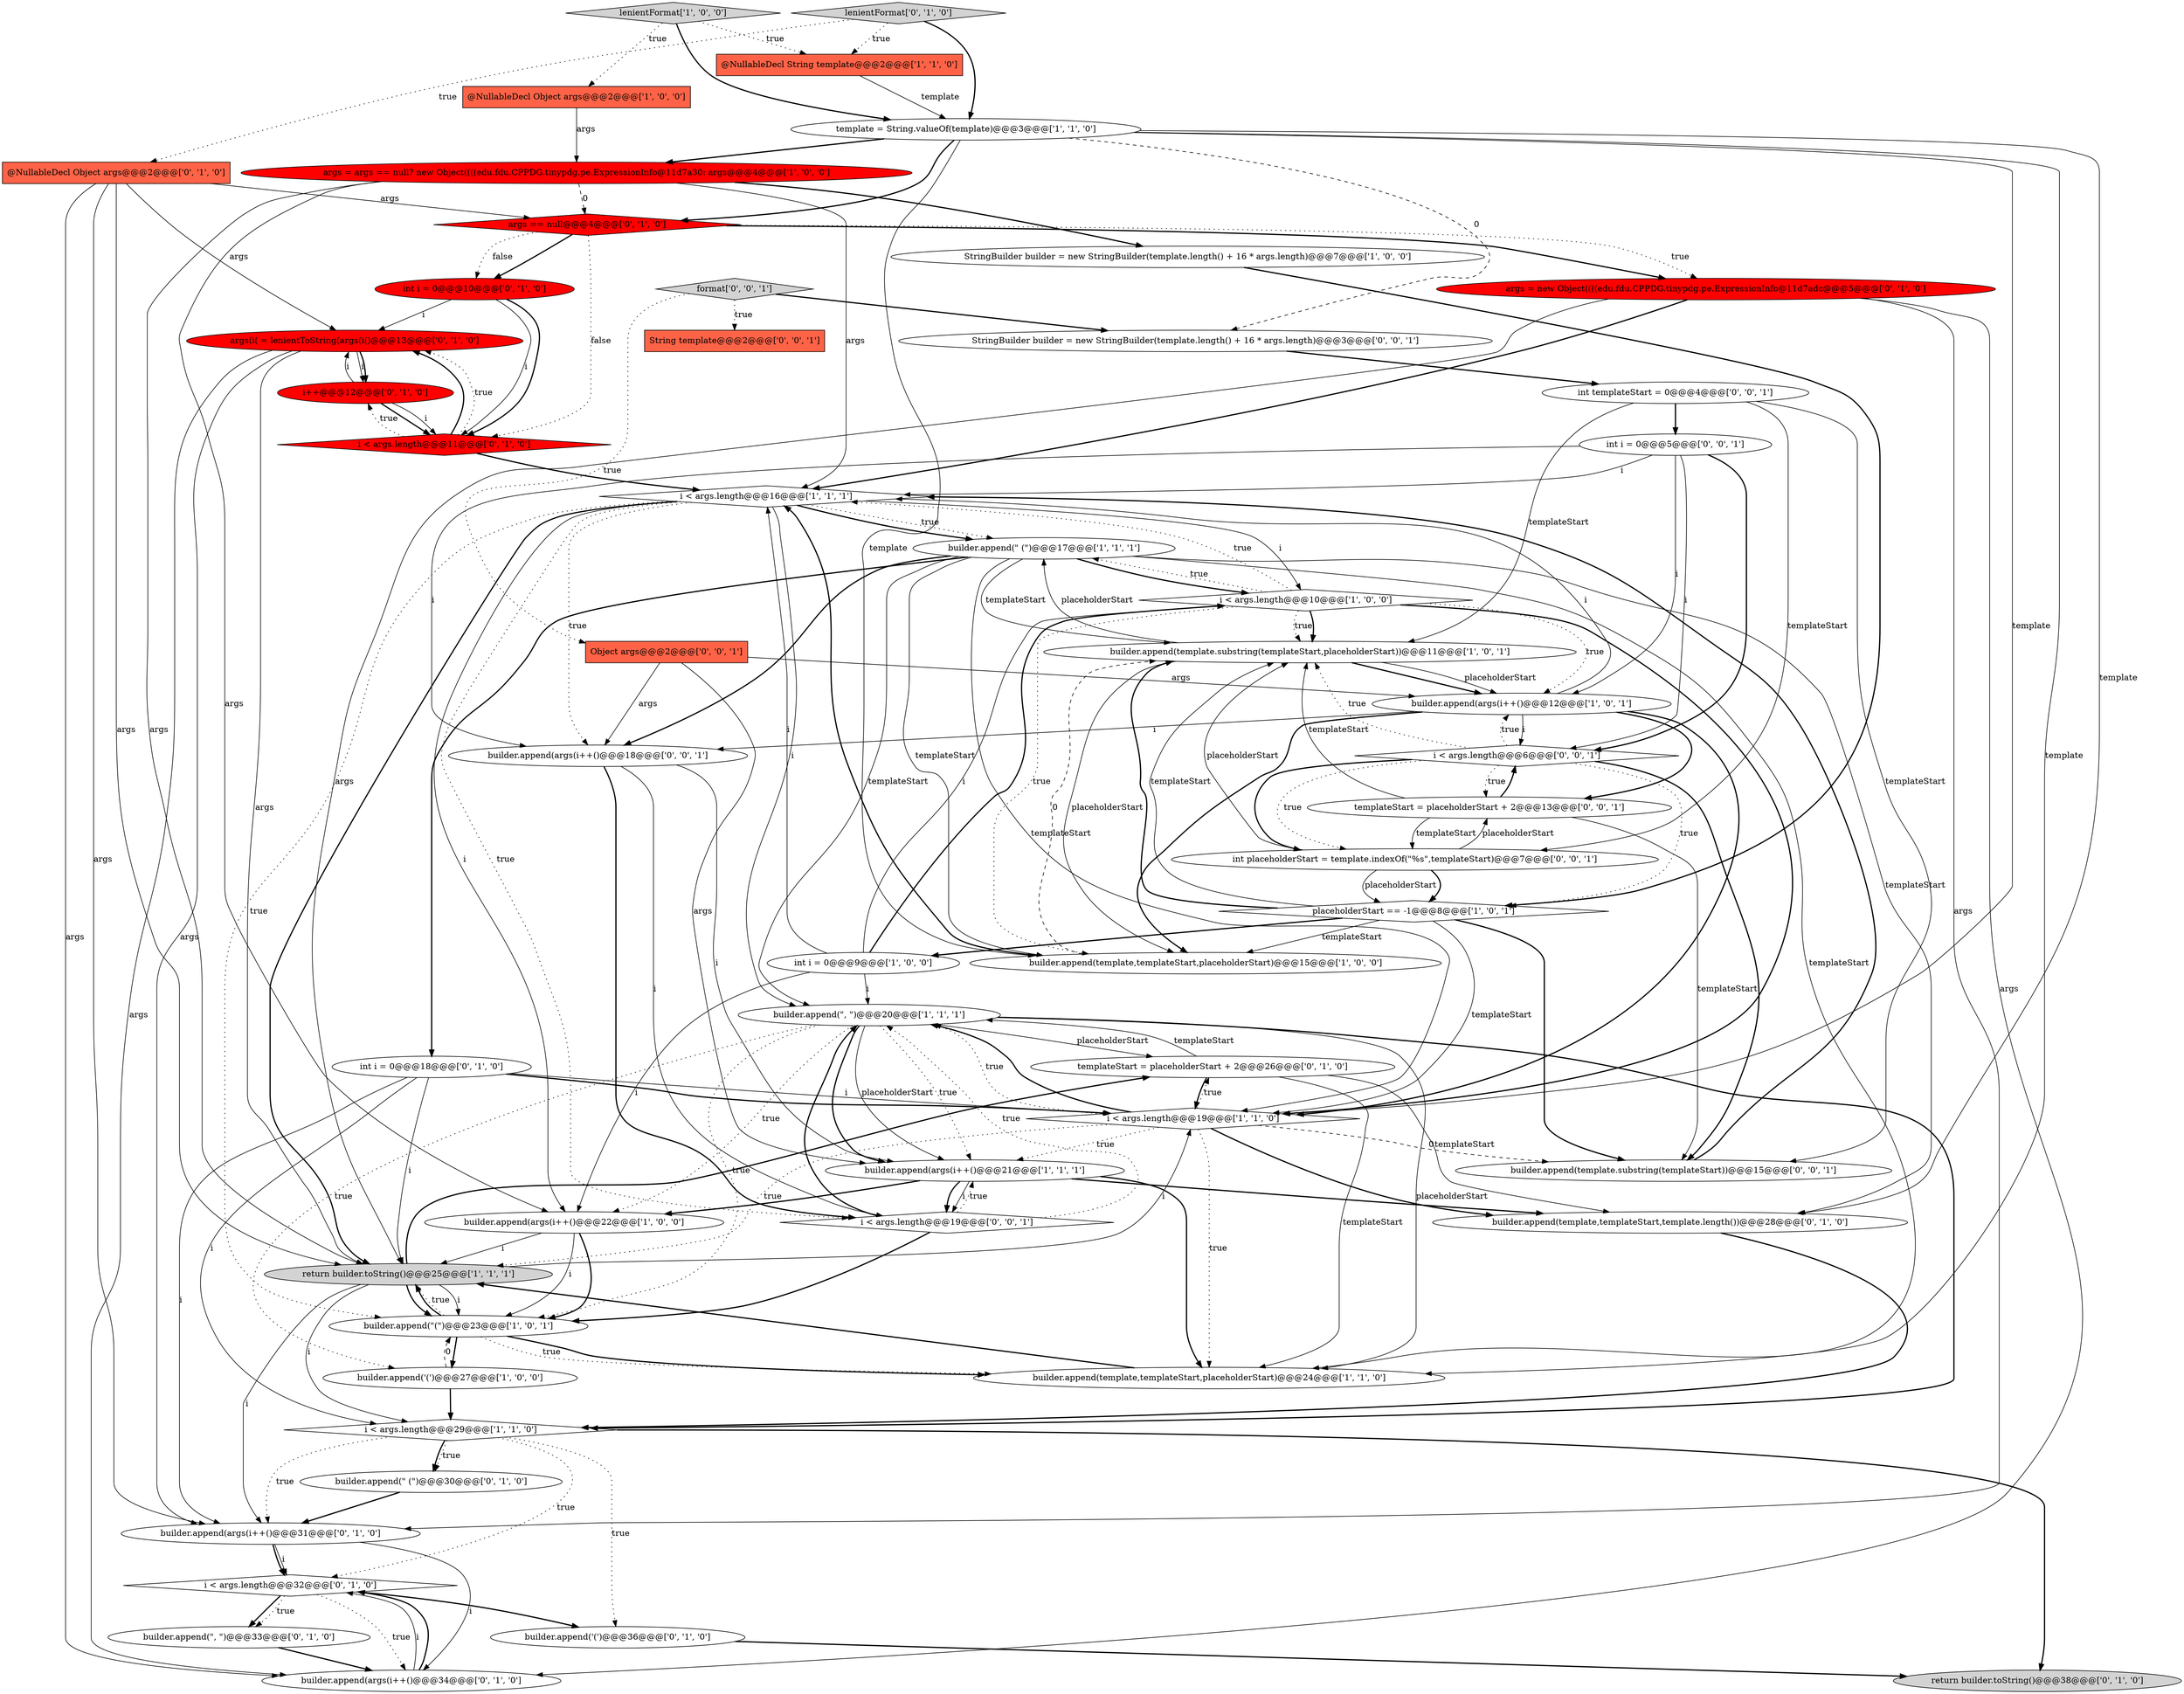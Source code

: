 digraph {
38 [style = filled, label = "args = new Object((((edu.fdu.CPPDG.tinypdg.pe.ExpressionInfo@11d7adc@@@5@@@['0', '1', '0']", fillcolor = red, shape = ellipse image = "AAA1AAABBB2BBB"];
1 [style = filled, label = "builder.append(\" (\")@@@17@@@['1', '1', '1']", fillcolor = white, shape = ellipse image = "AAA0AAABBB1BBB"];
18 [style = filled, label = "int i = 0@@@9@@@['1', '0', '0']", fillcolor = white, shape = ellipse image = "AAA0AAABBB1BBB"];
36 [style = filled, label = "templateStart = placeholderStart + 2@@@26@@@['0', '1', '0']", fillcolor = white, shape = ellipse image = "AAA0AAABBB2BBB"];
50 [style = filled, label = "i < args.length@@@6@@@['0', '0', '1']", fillcolor = white, shape = diamond image = "AAA0AAABBB3BBB"];
46 [style = filled, label = "templateStart = placeholderStart + 2@@@13@@@['0', '0', '1']", fillcolor = white, shape = ellipse image = "AAA0AAABBB3BBB"];
30 [style = filled, label = "lenientFormat['0', '1', '0']", fillcolor = lightgray, shape = diamond image = "AAA0AAABBB2BBB"];
10 [style = filled, label = "placeholderStart == -1@@@8@@@['1', '0', '1']", fillcolor = white, shape = diamond image = "AAA0AAABBB1BBB"];
11 [style = filled, label = "i < args.length@@@10@@@['1', '0', '0']", fillcolor = white, shape = diamond image = "AAA0AAABBB1BBB"];
15 [style = filled, label = "i < args.length@@@16@@@['1', '1', '1']", fillcolor = white, shape = diamond image = "AAA0AAABBB1BBB"];
21 [style = filled, label = "builder.append(args(i++()@@@12@@@['1', '0', '1']", fillcolor = white, shape = ellipse image = "AAA0AAABBB1BBB"];
0 [style = filled, label = "StringBuilder builder = new StringBuilder(template.length() + 16 * args.length)@@@7@@@['1', '0', '0']", fillcolor = white, shape = ellipse image = "AAA0AAABBB1BBB"];
16 [style = filled, label = "builder.append(args(i++()@@@21@@@['1', '1', '1']", fillcolor = white, shape = ellipse image = "AAA0AAABBB1BBB"];
34 [style = filled, label = "builder.append(\" (\")@@@30@@@['0', '1', '0']", fillcolor = white, shape = ellipse image = "AAA0AAABBB2BBB"];
32 [style = filled, label = "i < args.length@@@11@@@['0', '1', '0']", fillcolor = red, shape = diamond image = "AAA1AAABBB2BBB"];
14 [style = filled, label = "builder.append(template,templateStart,placeholderStart)@@@15@@@['1', '0', '0']", fillcolor = white, shape = ellipse image = "AAA0AAABBB1BBB"];
47 [style = filled, label = "String template@@@2@@@['0', '0', '1']", fillcolor = tomato, shape = box image = "AAA0AAABBB3BBB"];
41 [style = filled, label = "format['0', '0', '1']", fillcolor = lightgray, shape = diamond image = "AAA0AAABBB3BBB"];
44 [style = filled, label = "int templateStart = 0@@@4@@@['0', '0', '1']", fillcolor = white, shape = ellipse image = "AAA0AAABBB3BBB"];
48 [style = filled, label = "int i = 0@@@5@@@['0', '0', '1']", fillcolor = white, shape = ellipse image = "AAA0AAABBB3BBB"];
22 [style = filled, label = "builder.append(args(i++()@@@22@@@['1', '0', '0']", fillcolor = white, shape = ellipse image = "AAA0AAABBB1BBB"];
3 [style = filled, label = "lenientFormat['1', '0', '0']", fillcolor = lightgray, shape = diamond image = "AAA0AAABBB1BBB"];
6 [style = filled, label = "builder.append(\"(\")@@@23@@@['1', '0', '1']", fillcolor = white, shape = ellipse image = "AAA0AAABBB1BBB"];
24 [style = filled, label = "i++@@@12@@@['0', '1', '0']", fillcolor = red, shape = ellipse image = "AAA1AAABBB2BBB"];
39 [style = filled, label = "i < args.length@@@32@@@['0', '1', '0']", fillcolor = white, shape = diamond image = "AAA0AAABBB2BBB"];
26 [style = filled, label = "builder.append(template,templateStart,template.length())@@@28@@@['0', '1', '0']", fillcolor = white, shape = ellipse image = "AAA0AAABBB2BBB"];
7 [style = filled, label = "@NullableDecl Object args@@@2@@@['1', '0', '0']", fillcolor = tomato, shape = box image = "AAA0AAABBB1BBB"];
52 [style = filled, label = "i < args.length@@@19@@@['0', '0', '1']", fillcolor = white, shape = diamond image = "AAA0AAABBB3BBB"];
51 [style = filled, label = "builder.append(args(i++()@@@18@@@['0', '0', '1']", fillcolor = white, shape = ellipse image = "AAA0AAABBB3BBB"];
25 [style = filled, label = "builder.append(args(i++()@@@31@@@['0', '1', '0']", fillcolor = white, shape = ellipse image = "AAA0AAABBB2BBB"];
17 [style = filled, label = "@NullableDecl String template@@@2@@@['1', '1', '0']", fillcolor = tomato, shape = box image = "AAA0AAABBB1BBB"];
8 [style = filled, label = "builder.append('(')@@@27@@@['1', '0', '0']", fillcolor = white, shape = ellipse image = "AAA0AAABBB1BBB"];
4 [style = filled, label = "args = args == null? new Object((((edu.fdu.CPPDG.tinypdg.pe.ExpressionInfo@11d7a30: args@@@4@@@['1', '0', '0']", fillcolor = red, shape = ellipse image = "AAA1AAABBB1BBB"];
29 [style = filled, label = "builder.append(\", \")@@@33@@@['0', '1', '0']", fillcolor = white, shape = ellipse image = "AAA0AAABBB2BBB"];
42 [style = filled, label = "Object args@@@2@@@['0', '0', '1']", fillcolor = tomato, shape = box image = "AAA0AAABBB3BBB"];
13 [style = filled, label = "i < args.length@@@19@@@['1', '1', '0']", fillcolor = white, shape = diamond image = "AAA0AAABBB1BBB"];
27 [style = filled, label = "args(i( = lenientToString(args(i()@@@13@@@['0', '1', '0']", fillcolor = red, shape = ellipse image = "AAA1AAABBB2BBB"];
20 [style = filled, label = "builder.append(\", \")@@@20@@@['1', '1', '1']", fillcolor = white, shape = ellipse image = "AAA0AAABBB1BBB"];
31 [style = filled, label = "return builder.toString()@@@38@@@['0', '1', '0']", fillcolor = lightgray, shape = ellipse image = "AAA0AAABBB2BBB"];
2 [style = filled, label = "i < args.length@@@29@@@['1', '1', '0']", fillcolor = white, shape = diamond image = "AAA0AAABBB1BBB"];
35 [style = filled, label = "builder.append('(')@@@36@@@['0', '1', '0']", fillcolor = white, shape = ellipse image = "AAA0AAABBB2BBB"];
19 [style = filled, label = "template = String.valueOf(template)@@@3@@@['1', '1', '0']", fillcolor = white, shape = ellipse image = "AAA0AAABBB1BBB"];
45 [style = filled, label = "int placeholderStart = template.indexOf(\"%s\",templateStart)@@@7@@@['0', '0', '1']", fillcolor = white, shape = ellipse image = "AAA0AAABBB3BBB"];
49 [style = filled, label = "builder.append(template.substring(templateStart))@@@15@@@['0', '0', '1']", fillcolor = white, shape = ellipse image = "AAA0AAABBB3BBB"];
43 [style = filled, label = "StringBuilder builder = new StringBuilder(template.length() + 16 * args.length)@@@3@@@['0', '0', '1']", fillcolor = white, shape = ellipse image = "AAA0AAABBB3BBB"];
5 [style = filled, label = "builder.append(template,templateStart,placeholderStart)@@@24@@@['1', '1', '0']", fillcolor = white, shape = ellipse image = "AAA0AAABBB1BBB"];
37 [style = filled, label = "args == null@@@4@@@['0', '1', '0']", fillcolor = red, shape = diamond image = "AAA1AAABBB2BBB"];
33 [style = filled, label = "int i = 0@@@18@@@['0', '1', '0']", fillcolor = white, shape = ellipse image = "AAA0AAABBB2BBB"];
40 [style = filled, label = "builder.append(args(i++()@@@34@@@['0', '1', '0']", fillcolor = white, shape = ellipse image = "AAA0AAABBB2BBB"];
12 [style = filled, label = "builder.append(template.substring(templateStart,placeholderStart))@@@11@@@['1', '0', '1']", fillcolor = white, shape = ellipse image = "AAA0AAABBB1BBB"];
9 [style = filled, label = "return builder.toString()@@@25@@@['1', '1', '1']", fillcolor = lightgray, shape = ellipse image = "AAA0AAABBB1BBB"];
23 [style = filled, label = "@NullableDecl Object args@@@2@@@['0', '1', '0']", fillcolor = tomato, shape = box image = "AAA0AAABBB2BBB"];
28 [style = filled, label = "int i = 0@@@10@@@['0', '1', '0']", fillcolor = red, shape = ellipse image = "AAA1AAABBB2BBB"];
38->25 [style = solid, label="args"];
37->28 [style = bold, label=""];
24->27 [style = solid, label="i"];
16->52 [style = bold, label=""];
5->9 [style = bold, label=""];
36->5 [style = solid, label="templateStart"];
21->50 [style = solid, label="i"];
11->1 [style = dotted, label="true"];
13->20 [style = dotted, label="true"];
11->12 [style = dotted, label="true"];
24->32 [style = bold, label=""];
20->36 [style = solid, label="placeholderStart"];
9->2 [style = solid, label="i"];
16->52 [style = solid, label="i"];
13->5 [style = dotted, label="true"];
27->25 [style = solid, label="args"];
38->15 [style = bold, label=""];
48->50 [style = solid, label="i"];
9->6 [style = bold, label=""];
22->9 [style = solid, label="i"];
2->25 [style = dotted, label="true"];
38->9 [style = solid, label="args"];
21->46 [style = bold, label=""];
37->38 [style = dotted, label="true"];
1->33 [style = bold, label=""];
10->14 [style = solid, label="templateStart"];
33->25 [style = solid, label="i"];
51->52 [style = solid, label="i"];
52->20 [style = dotted, label="true"];
20->16 [style = bold, label=""];
9->6 [style = solid, label="i"];
3->19 [style = bold, label=""];
2->39 [style = dotted, label="true"];
10->12 [style = bold, label=""];
46->45 [style = solid, label="templateStart"];
25->40 [style = solid, label="i"];
37->38 [style = bold, label=""];
20->16 [style = solid, label="placeholderStart"];
11->13 [style = bold, label=""];
50->45 [style = bold, label=""];
18->22 [style = solid, label="i"];
33->2 [style = solid, label="i"];
42->51 [style = solid, label="args"];
28->32 [style = solid, label="i"];
36->20 [style = solid, label="templateStart"];
41->42 [style = dotted, label="true"];
21->15 [style = solid, label="i"];
50->12 [style = dotted, label="true"];
46->50 [style = bold, label=""];
42->21 [style = solid, label="args"];
12->1 [style = solid, label="placeholderStart"];
11->15 [style = dotted, label="true"];
10->13 [style = solid, label="templateStart"];
43->44 [style = bold, label=""];
45->10 [style = bold, label=""];
37->32 [style = dotted, label="false"];
21->13 [style = bold, label=""];
39->29 [style = bold, label=""];
2->31 [style = bold, label=""];
12->21 [style = solid, label="placeholderStart"];
13->9 [style = dotted, label="true"];
50->45 [style = dotted, label="true"];
7->4 [style = solid, label="args"];
35->31 [style = bold, label=""];
3->7 [style = dotted, label="true"];
32->24 [style = dotted, label="true"];
40->39 [style = solid, label="i"];
4->9 [style = solid, label="args"];
12->21 [style = bold, label=""];
23->37 [style = solid, label="args"];
13->36 [style = dotted, label="true"];
18->11 [style = bold, label=""];
2->34 [style = bold, label=""];
11->14 [style = dotted, label="true"];
16->26 [style = bold, label=""];
46->12 [style = solid, label="templateStart"];
48->50 [style = bold, label=""];
28->27 [style = solid, label="i"];
15->52 [style = dotted, label="true"];
11->12 [style = bold, label=""];
52->16 [style = dotted, label="true"];
33->13 [style = bold, label=""];
50->49 [style = bold, label=""];
4->0 [style = bold, label=""];
1->11 [style = bold, label=""];
19->37 [style = bold, label=""];
18->15 [style = solid, label="i"];
39->29 [style = dotted, label="true"];
30->19 [style = bold, label=""];
6->5 [style = dotted, label="true"];
38->40 [style = solid, label="args"];
15->9 [style = bold, label=""];
1->51 [style = bold, label=""];
39->35 [style = bold, label=""];
30->23 [style = dotted, label="true"];
19->26 [style = solid, label="template"];
50->10 [style = dotted, label="true"];
44->45 [style = solid, label="templateStart"];
15->51 [style = dotted, label="true"];
13->49 [style = dashed, label="0"];
39->40 [style = dotted, label="true"];
27->24 [style = solid, label="i"];
29->40 [style = bold, label=""];
14->15 [style = bold, label=""];
3->17 [style = dotted, label="true"];
14->12 [style = dashed, label="0"];
23->9 [style = solid, label="args"];
20->22 [style = dotted, label="true"];
45->46 [style = solid, label="placeholderStart"];
19->13 [style = solid, label="template"];
10->49 [style = bold, label=""];
41->43 [style = bold, label=""];
20->6 [style = dotted, label="true"];
15->11 [style = solid, label="i"];
22->6 [style = bold, label=""];
27->9 [style = solid, label="args"];
10->18 [style = bold, label=""];
13->16 [style = dotted, label="true"];
19->14 [style = solid, label="template"];
25->39 [style = bold, label=""];
22->6 [style = solid, label="i"];
20->5 [style = solid, label="placeholderStart"];
12->14 [style = solid, label="placeholderStart"];
32->27 [style = bold, label=""];
18->20 [style = solid, label="i"];
50->21 [style = dotted, label="true"];
51->52 [style = bold, label=""];
19->5 [style = solid, label="template"];
28->32 [style = bold, label=""];
33->9 [style = solid, label="i"];
6->5 [style = bold, label=""];
24->32 [style = solid, label="i"];
36->13 [style = bold, label=""];
50->46 [style = dotted, label="true"];
40->39 [style = bold, label=""];
8->2 [style = bold, label=""];
6->9 [style = dotted, label="true"];
13->26 [style = bold, label=""];
4->15 [style = solid, label="args"];
52->6 [style = bold, label=""];
46->49 [style = solid, label="templateStart"];
41->47 [style = dotted, label="true"];
18->11 [style = solid, label="i"];
23->40 [style = solid, label="args"];
23->27 [style = solid, label="args"];
16->5 [style = bold, label=""];
49->15 [style = bold, label=""];
2->35 [style = dotted, label="true"];
45->10 [style = solid, label="placeholderStart"];
27->24 [style = bold, label=""];
30->17 [style = dotted, label="true"];
1->26 [style = solid, label="templateStart"];
4->37 [style = dashed, label="0"];
15->20 [style = solid, label="i"];
21->51 [style = solid, label="i"];
44->49 [style = solid, label="templateStart"];
21->14 [style = bold, label=""];
17->19 [style = solid, label="template"];
15->1 [style = bold, label=""];
9->36 [style = bold, label=""];
45->12 [style = solid, label="placeholderStart"];
51->16 [style = solid, label="i"];
34->25 [style = bold, label=""];
8->6 [style = dashed, label="0"];
37->28 [style = dotted, label="false"];
48->21 [style = solid, label="i"];
2->34 [style = dotted, label="true"];
20->8 [style = dotted, label="true"];
1->20 [style = solid, label="templateStart"];
36->26 [style = solid, label="templateStart"];
1->12 [style = solid, label="templateStart"];
16->22 [style = bold, label=""];
4->22 [style = solid, label="args"];
9->25 [style = solid, label="i"];
52->20 [style = bold, label=""];
1->13 [style = solid, label="templateStart"];
33->13 [style = solid, label="i"];
20->2 [style = bold, label=""];
42->16 [style = solid, label="args"];
26->2 [style = bold, label=""];
1->5 [style = solid, label="templateStart"];
9->13 [style = solid, label="i"];
0->10 [style = bold, label=""];
32->27 [style = dotted, label="true"];
44->12 [style = solid, label="templateStart"];
23->25 [style = solid, label="args"];
15->22 [style = solid, label="i"];
44->48 [style = bold, label=""];
15->1 [style = dotted, label="true"];
15->6 [style = dotted, label="true"];
19->43 [style = dashed, label="0"];
27->40 [style = solid, label="args"];
6->8 [style = bold, label=""];
48->15 [style = solid, label="i"];
32->15 [style = bold, label=""];
19->4 [style = bold, label=""];
11->21 [style = dotted, label="true"];
6->9 [style = bold, label=""];
25->39 [style = solid, label="i"];
48->51 [style = solid, label="i"];
1->14 [style = solid, label="templateStart"];
20->16 [style = dotted, label="true"];
10->12 [style = solid, label="templateStart"];
13->20 [style = bold, label=""];
}
